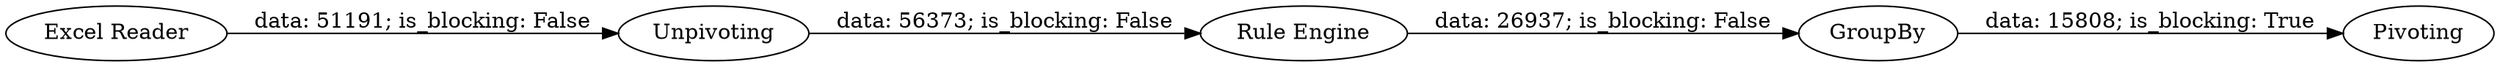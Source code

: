 digraph {
	"4867792893224595254_4" [label=GroupBy]
	"4867792893224595254_3" [label="Rule Engine"]
	"4867792893224595254_5" [label=Pivoting]
	"4867792893224595254_2" [label=Unpivoting]
	"4867792893224595254_1" [label="Excel Reader"]
	"4867792893224595254_1" -> "4867792893224595254_2" [label="data: 51191; is_blocking: False"]
	"4867792893224595254_3" -> "4867792893224595254_4" [label="data: 26937; is_blocking: False"]
	"4867792893224595254_2" -> "4867792893224595254_3" [label="data: 56373; is_blocking: False"]
	"4867792893224595254_4" -> "4867792893224595254_5" [label="data: 15808; is_blocking: True"]
	rankdir=LR
}
